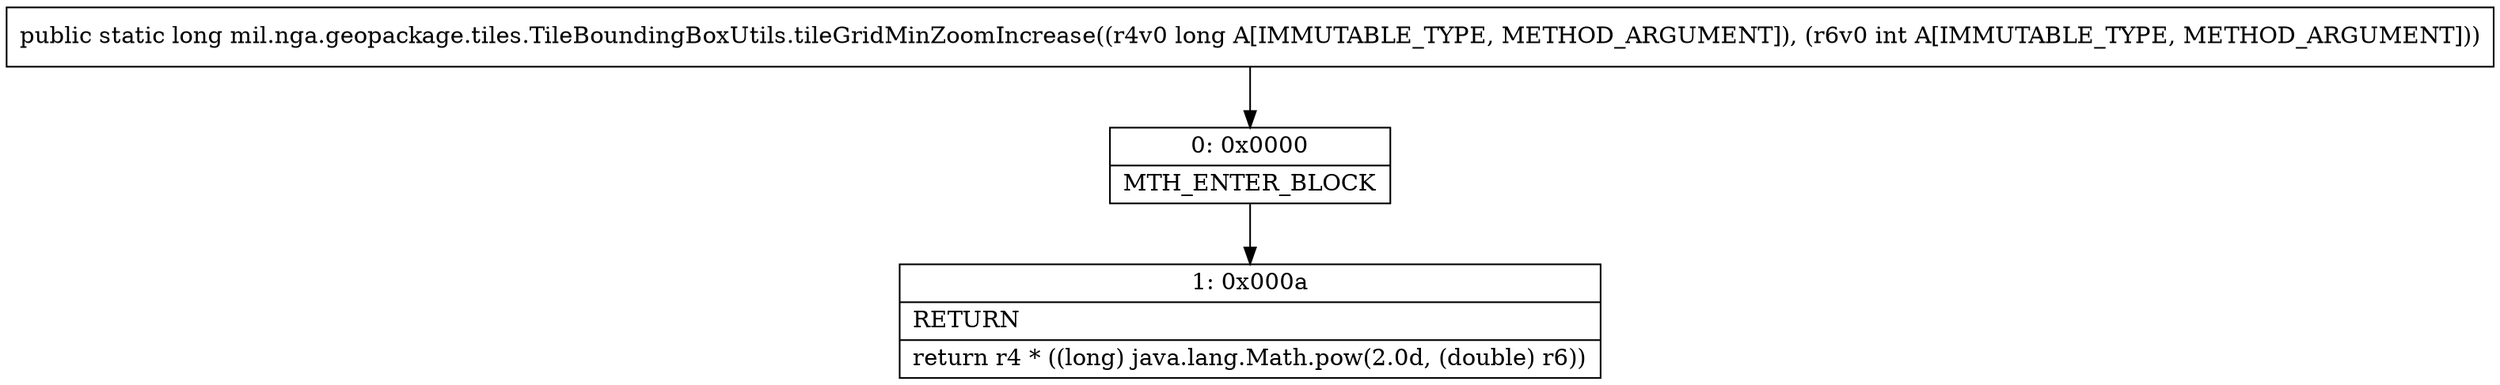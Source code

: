digraph "CFG formil.nga.geopackage.tiles.TileBoundingBoxUtils.tileGridMinZoomIncrease(JI)J" {
Node_0 [shape=record,label="{0\:\ 0x0000|MTH_ENTER_BLOCK\l}"];
Node_1 [shape=record,label="{1\:\ 0x000a|RETURN\l|return r4 * ((long) java.lang.Math.pow(2.0d, (double) r6))\l}"];
MethodNode[shape=record,label="{public static long mil.nga.geopackage.tiles.TileBoundingBoxUtils.tileGridMinZoomIncrease((r4v0 long A[IMMUTABLE_TYPE, METHOD_ARGUMENT]), (r6v0 int A[IMMUTABLE_TYPE, METHOD_ARGUMENT])) }"];
MethodNode -> Node_0;
Node_0 -> Node_1;
}

